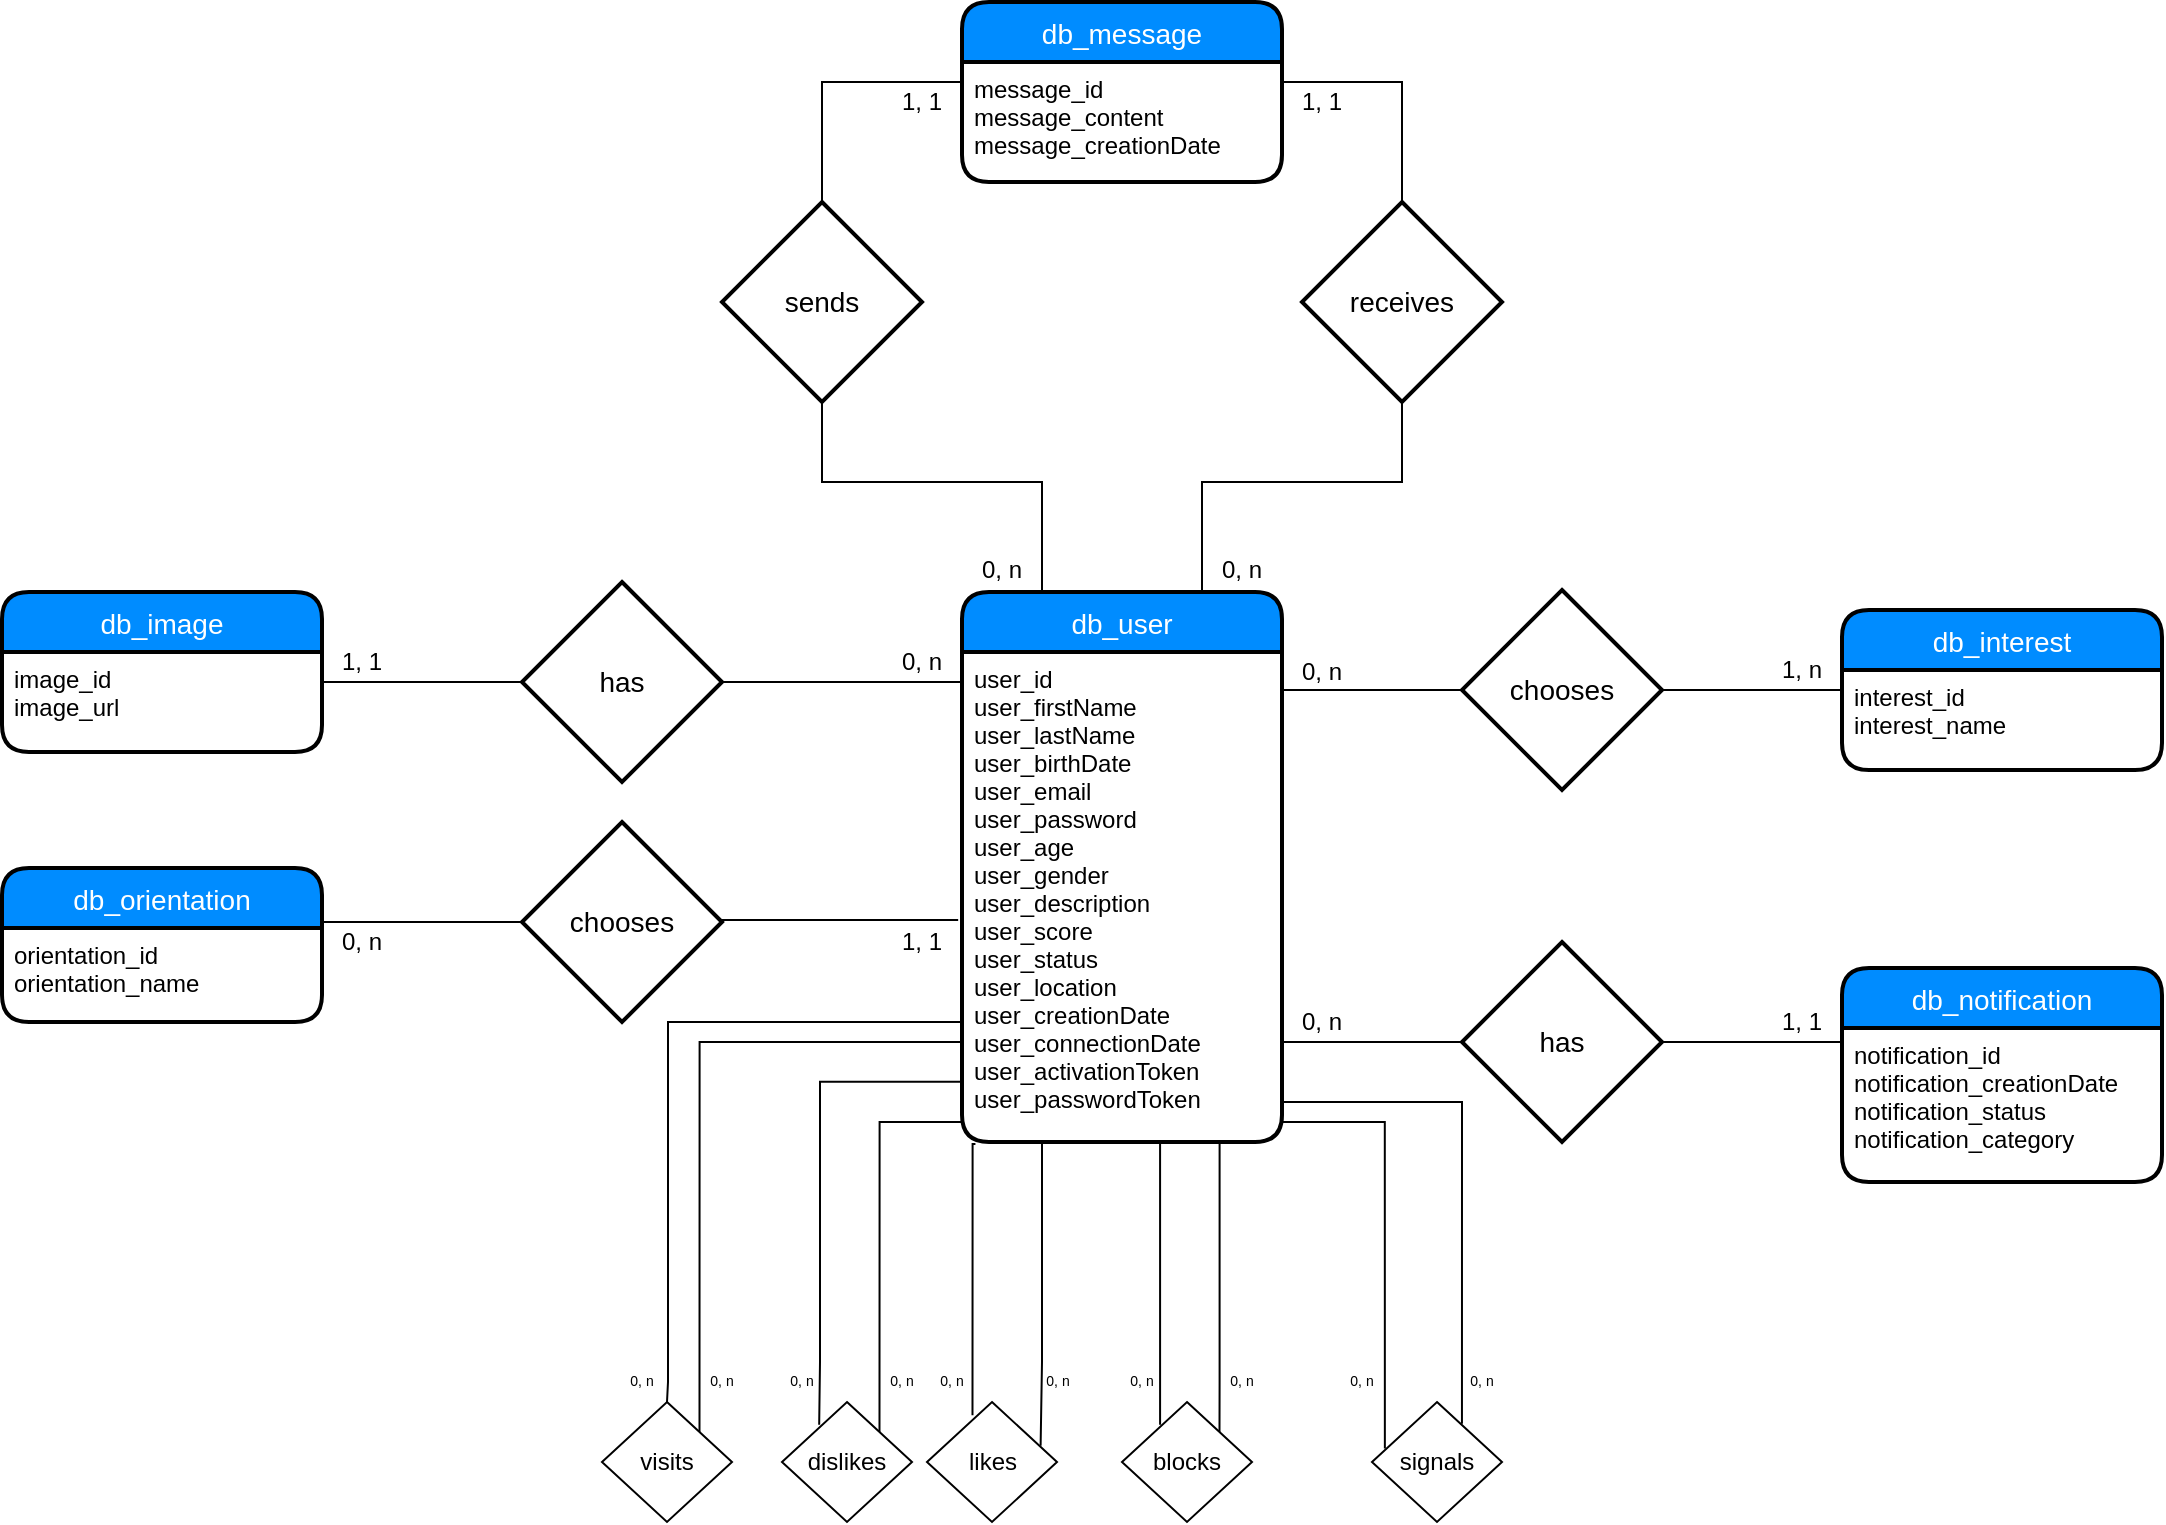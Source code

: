 <mxfile version="10.5.9" type="device"><diagram id="_SwM9x7nwZPYkY9nKAjq" name="Page-1"><mxGraphModel dx="1181" dy="1181" grid="1" gridSize="10" guides="1" tooltips="1" connect="1" arrows="1" fold="1" page="1" pageScale="1" pageWidth="1169" pageHeight="827" math="0" shadow="0"><root><mxCell id="0"/><mxCell id="1" parent="0"/><mxCell id="89mlXyMhEsdL8eC8-qpa-21" value="db_image" style="swimlane;childLayout=stackLayout;horizontal=1;startSize=30;horizontalStack=0;fillColor=#008cff;fontColor=#FFFFFF;rounded=1;fontSize=14;fontStyle=0;strokeWidth=2;resizeParent=0;resizeLast=1;shadow=0;dashed=0;align=center;" parent="1" vertex="1"><mxGeometry x="40" y="335" width="160" height="80" as="geometry"/></mxCell><mxCell id="89mlXyMhEsdL8eC8-qpa-22" value="image_id&#10;image_url&#10;" style="align=left;strokeColor=none;fillColor=none;spacingLeft=4;fontSize=12;verticalAlign=top;resizable=0;rotatable=0;part=1;" parent="89mlXyMhEsdL8eC8-qpa-21" vertex="1"><mxGeometry y="30" width="160" height="50" as="geometry"/></mxCell><mxCell id="89mlXyMhEsdL8eC8-qpa-23" value="db_message" style="swimlane;childLayout=stackLayout;horizontal=1;startSize=30;horizontalStack=0;fillColor=#008cff;fontColor=#FFFFFF;rounded=1;fontSize=14;fontStyle=0;strokeWidth=2;resizeParent=0;resizeLast=1;shadow=0;dashed=0;align=center;" parent="1" vertex="1"><mxGeometry x="520" y="40" width="160" height="90" as="geometry"/></mxCell><mxCell id="89mlXyMhEsdL8eC8-qpa-24" value="message_id&#10;message_content&#10;message_creationDate&#10;" style="align=left;strokeColor=none;fillColor=none;spacingLeft=4;fontSize=12;verticalAlign=top;resizable=0;rotatable=0;part=1;" parent="89mlXyMhEsdL8eC8-qpa-23" vertex="1"><mxGeometry y="30" width="160" height="60" as="geometry"/></mxCell><mxCell id="89mlXyMhEsdL8eC8-qpa-25" value="db_interest" style="swimlane;childLayout=stackLayout;horizontal=1;startSize=30;horizontalStack=0;fillColor=#008cff;fontColor=#FFFFFF;rounded=1;fontSize=14;fontStyle=0;strokeWidth=2;resizeParent=0;resizeLast=1;shadow=0;dashed=0;align=center;" parent="1" vertex="1"><mxGeometry x="960" y="344" width="160" height="80" as="geometry"/></mxCell><mxCell id="89mlXyMhEsdL8eC8-qpa-26" value="interest_id&#10;interest_name&#10;" style="align=left;strokeColor=none;fillColor=none;spacingLeft=4;fontSize=12;verticalAlign=top;resizable=0;rotatable=0;part=1;" parent="89mlXyMhEsdL8eC8-qpa-25" vertex="1"><mxGeometry y="30" width="160" height="50" as="geometry"/></mxCell><mxCell id="o2X1R24S8M6jccr-wpOY-11" style="edgeStyle=orthogonalEdgeStyle;rounded=0;orthogonalLoop=1;jettySize=auto;html=1;entryX=0.692;entryY=0.182;entryDx=0;entryDy=0;entryPerimeter=0;endArrow=none;endFill=0;" edge="1" parent="1" source="89mlXyMhEsdL8eC8-qpa-27" target="o2X1R24S8M6jccr-wpOY-3"><mxGeometry relative="1" as="geometry"><Array as="points"><mxPoint x="770" y="590"/></Array></mxGeometry></mxCell><mxCell id="89mlXyMhEsdL8eC8-qpa-27" value="db_user" style="swimlane;childLayout=stackLayout;horizontal=1;startSize=30;horizontalStack=0;fillColor=#008cff;fontColor=#FFFFFF;rounded=1;fontSize=14;fontStyle=0;strokeWidth=2;resizeParent=0;resizeLast=1;shadow=0;dashed=0;align=center;" parent="1" vertex="1"><mxGeometry x="520" y="335" width="160" height="275" as="geometry"/></mxCell><mxCell id="89mlXyMhEsdL8eC8-qpa-28" value="user_id&#10;user_firstName&#10;user_lastName&#10;user_birthDate&#10;user_email&#10;user_password&#10;user_age&#10;user_gender&#10;user_description&#10;user_score&#10;user_status&#10;user_location&#10;user_creationDate&#10;user_connectionDate&#10;user_activationToken&#10;user_passwordToken" style="align=left;strokeColor=none;fillColor=none;spacingLeft=4;fontSize=12;verticalAlign=top;resizable=0;rotatable=0;part=1;" parent="89mlXyMhEsdL8eC8-qpa-27" vertex="1"><mxGeometry y="30" width="160" height="245" as="geometry"/></mxCell><mxCell id="89mlXyMhEsdL8eC8-qpa-29" value="db_notification" style="swimlane;childLayout=stackLayout;horizontal=1;startSize=30;horizontalStack=0;fillColor=#008cff;fontColor=#FFFFFF;rounded=1;fontSize=14;fontStyle=0;strokeWidth=2;resizeParent=0;resizeLast=1;shadow=0;dashed=0;align=center;" parent="1" vertex="1"><mxGeometry x="960" y="523" width="160" height="107" as="geometry"/></mxCell><mxCell id="89mlXyMhEsdL8eC8-qpa-30" value="notification_id&#10;notification_creationDate&#10;notification_status&#10;notification_category" style="align=left;strokeColor=none;fillColor=none;spacingLeft=4;fontSize=12;verticalAlign=top;resizable=0;rotatable=0;part=1;" parent="89mlXyMhEsdL8eC8-qpa-29" vertex="1"><mxGeometry y="30" width="160" height="77" as="geometry"/></mxCell><mxCell id="89mlXyMhEsdL8eC8-qpa-33" style="edgeStyle=orthogonalEdgeStyle;rounded=0;orthogonalLoop=1;jettySize=auto;html=1;endArrow=none;endFill=0;" parent="1" source="89mlXyMhEsdL8eC8-qpa-42" target="89mlXyMhEsdL8eC8-qpa-27" edge="1"><mxGeometry relative="1" as="geometry"><mxPoint x="517" y="370" as="targetPoint"/><Array as="points"><mxPoint x="450" y="280"/><mxPoint x="560" y="280"/></Array></mxGeometry></mxCell><mxCell id="89mlXyMhEsdL8eC8-qpa-34" style="edgeStyle=orthogonalEdgeStyle;rounded=0;orthogonalLoop=1;jettySize=auto;html=1;endArrow=none;endFill=0;entryX=0.75;entryY=0;entryDx=0;entryDy=0;" parent="1" source="89mlXyMhEsdL8eC8-qpa-24" target="89mlXyMhEsdL8eC8-qpa-27" edge="1"><mxGeometry relative="1" as="geometry"><mxPoint x="640" y="349" as="targetPoint"/><Array as="points"><mxPoint x="740" y="80"/><mxPoint x="740" y="280"/><mxPoint x="640" y="280"/></Array></mxGeometry></mxCell><mxCell id="89mlXyMhEsdL8eC8-qpa-35" style="edgeStyle=orthogonalEdgeStyle;rounded=0;orthogonalLoop=1;jettySize=auto;html=1;startArrow=none;startFill=0;endArrow=none;endFill=0;entryX=1;entryY=0.167;entryDx=0;entryDy=0;entryPerimeter=0;" parent="1" source="89mlXyMhEsdL8eC8-qpa-44" target="89mlXyMhEsdL8eC8-qpa-21" edge="1"><mxGeometry relative="1" as="geometry"><mxPoint x="260" y="540" as="targetPoint"/><Array as="points"><mxPoint x="210" y="380"/><mxPoint x="210" y="380"/></Array></mxGeometry></mxCell><mxCell id="89mlXyMhEsdL8eC8-qpa-36" style="edgeStyle=orthogonalEdgeStyle;rounded=0;orthogonalLoop=1;jettySize=auto;html=1;endArrow=none;endFill=0;" parent="1" source="89mlXyMhEsdL8eC8-qpa-46" target="89mlXyMhEsdL8eC8-qpa-26" edge="1"><mxGeometry relative="1" as="geometry"><Array as="points"><mxPoint x="960" y="384"/></Array></mxGeometry></mxCell><mxCell id="89mlXyMhEsdL8eC8-qpa-37" style="edgeStyle=orthogonalEdgeStyle;rounded=0;orthogonalLoop=1;jettySize=auto;html=1;entryX=0;entryY=0.5;entryDx=0;entryDy=0;endArrow=none;endFill=0;" parent="1" source="89mlXyMhEsdL8eC8-qpa-28" target="89mlXyMhEsdL8eC8-qpa-29" edge="1"><mxGeometry relative="1" as="geometry"><Array as="points"><mxPoint x="740" y="560"/><mxPoint x="740" y="560"/></Array></mxGeometry></mxCell><mxCell id="89mlXyMhEsdL8eC8-qpa-42" value="sends&lt;br&gt;" style="shape=rhombus;strokeWidth=2;fontSize=17;perimeter=rhombusPerimeter;whiteSpace=wrap;html=1;align=center;fontSize=14;" parent="1" vertex="1"><mxGeometry x="400" y="140" width="100" height="100" as="geometry"/></mxCell><mxCell id="89mlXyMhEsdL8eC8-qpa-43" style="edgeStyle=orthogonalEdgeStyle;rounded=0;orthogonalLoop=1;jettySize=auto;html=1;endArrow=none;endFill=0;" parent="1" source="89mlXyMhEsdL8eC8-qpa-24" target="89mlXyMhEsdL8eC8-qpa-42" edge="1"><mxGeometry relative="1" as="geometry"><mxPoint x="520" y="80.059" as="sourcePoint"/><mxPoint x="520" y="369.471" as="targetPoint"/><Array as="points"><mxPoint x="450" y="80"/></Array></mxGeometry></mxCell><mxCell id="89mlXyMhEsdL8eC8-qpa-44" value="has" style="shape=rhombus;strokeWidth=2;fontSize=17;perimeter=rhombusPerimeter;whiteSpace=wrap;html=1;align=center;fontSize=14;" parent="1" vertex="1"><mxGeometry x="300" y="330" width="100" height="100" as="geometry"/></mxCell><mxCell id="89mlXyMhEsdL8eC8-qpa-45" style="edgeStyle=orthogonalEdgeStyle;rounded=0;orthogonalLoop=1;jettySize=auto;html=1;startArrow=none;startFill=0;endArrow=none;endFill=0;" parent="1" source="89mlXyMhEsdL8eC8-qpa-28" target="89mlXyMhEsdL8eC8-qpa-44" edge="1"><mxGeometry relative="1" as="geometry"><mxPoint x="520" y="435.353" as="sourcePoint"/><mxPoint x="200" y="435.353" as="targetPoint"/><Array as="points"><mxPoint x="440" y="380"/><mxPoint x="440" y="380"/></Array></mxGeometry></mxCell><mxCell id="89mlXyMhEsdL8eC8-qpa-47" value="has&lt;br&gt;" style="shape=rhombus;strokeWidth=2;fontSize=17;perimeter=rhombusPerimeter;whiteSpace=wrap;html=1;align=center;fontSize=14;labelBorderColor=none;" parent="1" vertex="1"><mxGeometry x="770" y="510" width="100" height="100" as="geometry"/></mxCell><mxCell id="89mlXyMhEsdL8eC8-qpa-48" value="receives" style="shape=rhombus;strokeWidth=2;fontSize=17;perimeter=rhombusPerimeter;whiteSpace=wrap;html=1;align=center;fontSize=14;" parent="1" vertex="1"><mxGeometry x="690" y="140" width="100" height="100" as="geometry"/></mxCell><mxCell id="89mlXyMhEsdL8eC8-qpa-49" value="0, n&lt;br&gt;" style="text;html=1;strokeColor=none;fillColor=none;align=center;verticalAlign=middle;whiteSpace=wrap;rounded=1;shadow=0;perimeterSpacing=1;strokeWidth=2;" parent="1" vertex="1"><mxGeometry x="480" y="360" width="40" height="20" as="geometry"/></mxCell><mxCell id="89mlXyMhEsdL8eC8-qpa-50" value="1, 1&lt;br&gt;" style="text;html=1;strokeColor=none;fillColor=none;align=center;verticalAlign=middle;whiteSpace=wrap;rounded=1;shadow=0;perimeterSpacing=1;strokeWidth=2;" parent="1" vertex="1"><mxGeometry x="200" y="360" width="40" height="20" as="geometry"/></mxCell><mxCell id="89mlXyMhEsdL8eC8-qpa-51" value="0, n&lt;br&gt;" style="text;html=1;strokeColor=none;fillColor=none;align=center;verticalAlign=middle;whiteSpace=wrap;rounded=1;shadow=0;perimeterSpacing=1;strokeWidth=2;" parent="1" vertex="1"><mxGeometry x="680" y="540" width="40" height="20" as="geometry"/></mxCell><mxCell id="89mlXyMhEsdL8eC8-qpa-52" value="1, 1&lt;br&gt;" style="text;html=1;strokeColor=none;fillColor=none;align=center;verticalAlign=middle;whiteSpace=wrap;rounded=1;shadow=0;perimeterSpacing=1;strokeWidth=2;arcSize=20;" parent="1" vertex="1"><mxGeometry x="920" y="540" width="40" height="20" as="geometry"/></mxCell><mxCell id="89mlXyMhEsdL8eC8-qpa-53" value="0, n&lt;br&gt;" style="text;html=1;strokeColor=none;fillColor=none;align=center;verticalAlign=middle;whiteSpace=wrap;rounded=1;shadow=0;perimeterSpacing=1;strokeWidth=2;" parent="1" vertex="1"><mxGeometry x="640" y="314" width="40" height="20" as="geometry"/></mxCell><mxCell id="89mlXyMhEsdL8eC8-qpa-54" value="1, 1&lt;br&gt;" style="text;html=1;strokeColor=none;fillColor=none;align=center;verticalAlign=middle;whiteSpace=wrap;rounded=1;shadow=0;perimeterSpacing=1;strokeWidth=2;" parent="1" vertex="1"><mxGeometry x="680" y="80" width="40" height="20" as="geometry"/></mxCell><mxCell id="89mlXyMhEsdL8eC8-qpa-55" value="1, 1&lt;br&gt;" style="text;html=1;strokeColor=none;fillColor=none;align=center;verticalAlign=middle;whiteSpace=wrap;rounded=1;shadow=0;perimeterSpacing=1;strokeWidth=2;" parent="1" vertex="1"><mxGeometry x="480" y="80" width="40" height="20" as="geometry"/></mxCell><mxCell id="89mlXyMhEsdL8eC8-qpa-56" value="0, n&lt;br&gt;" style="text;html=1;strokeColor=none;fillColor=none;align=center;verticalAlign=middle;whiteSpace=wrap;rounded=1;shadow=0;perimeterSpacing=1;strokeWidth=2;" parent="1" vertex="1"><mxGeometry x="520" y="314" width="40" height="20" as="geometry"/></mxCell><mxCell id="89mlXyMhEsdL8eC8-qpa-57" value="1, n" style="text;html=1;strokeColor=none;fillColor=none;align=center;verticalAlign=middle;whiteSpace=wrap;rounded=1;shadow=0;perimeterSpacing=1;strokeWidth=2;" parent="1" vertex="1"><mxGeometry x="920" y="364" width="40" height="20" as="geometry"/></mxCell><mxCell id="89mlXyMhEsdL8eC8-qpa-58" value="0, n&lt;br&gt;" style="text;html=1;strokeColor=none;fillColor=none;align=center;verticalAlign=middle;whiteSpace=wrap;rounded=1;shadow=0;perimeterSpacing=1;strokeWidth=2;" parent="1" vertex="1"><mxGeometry x="680" y="365" width="40" height="20" as="geometry"/></mxCell><mxCell id="89mlXyMhEsdL8eC8-qpa-46" value="chooses" style="shape=rhombus;strokeWidth=2;fontSize=17;perimeter=rhombusPerimeter;whiteSpace=wrap;html=1;align=center;fontSize=14;" parent="1" vertex="1"><mxGeometry x="770" y="334" width="100" height="100" as="geometry"/></mxCell><mxCell id="89mlXyMhEsdL8eC8-qpa-61" style="edgeStyle=orthogonalEdgeStyle;rounded=0;orthogonalLoop=1;jettySize=auto;html=1;endArrow=none;endFill=0;" parent="1" source="89mlXyMhEsdL8eC8-qpa-28" target="89mlXyMhEsdL8eC8-qpa-46" edge="1"><mxGeometry relative="1" as="geometry"><mxPoint x="680" y="380.059" as="sourcePoint"/><mxPoint x="960" y="435.353" as="targetPoint"/><Array as="points"><mxPoint x="700" y="384"/><mxPoint x="700" y="384"/></Array></mxGeometry></mxCell><mxCell id="o2X1R24S8M6jccr-wpOY-3" value="signals" style="rhombus;whiteSpace=wrap;html=1;" vertex="1" parent="1"><mxGeometry x="725" y="740" width="65" height="60" as="geometry"/></mxCell><mxCell id="o2X1R24S8M6jccr-wpOY-4" value="likes&lt;br&gt;" style="rhombus;whiteSpace=wrap;html=1;" vertex="1" parent="1"><mxGeometry x="502.5" y="740" width="65" height="60" as="geometry"/></mxCell><mxCell id="o2X1R24S8M6jccr-wpOY-5" value="blocks" style="rhombus;whiteSpace=wrap;html=1;" vertex="1" parent="1"><mxGeometry x="600" y="740" width="65" height="60" as="geometry"/></mxCell><mxCell id="o2X1R24S8M6jccr-wpOY-6" style="edgeStyle=orthogonalEdgeStyle;rounded=0;orthogonalLoop=1;jettySize=auto;html=1;endArrow=none;endFill=0;exitX=0.619;exitY=1.002;exitDx=0;exitDy=0;exitPerimeter=0;entryX=0.293;entryY=0.19;entryDx=0;entryDy=0;entryPerimeter=0;" edge="1" parent="1" source="89mlXyMhEsdL8eC8-qpa-28" target="o2X1R24S8M6jccr-wpOY-5"><mxGeometry relative="1" as="geometry"><mxPoint x="609" y="759" as="targetPoint"/><Array as="points"/></mxGeometry></mxCell><mxCell id="o2X1R24S8M6jccr-wpOY-7" style="edgeStyle=orthogonalEdgeStyle;rounded=0;orthogonalLoop=1;jettySize=auto;html=1;endArrow=none;endFill=0;entryX=0.35;entryY=0.11;entryDx=0;entryDy=0;exitX=0.042;exitY=1.004;exitDx=0;exitDy=0;exitPerimeter=0;entryPerimeter=0;" edge="1" parent="1" source="89mlXyMhEsdL8eC8-qpa-28" target="o2X1R24S8M6jccr-wpOY-4"><mxGeometry relative="1" as="geometry"><mxPoint x="535" y="609" as="sourcePoint"/><mxPoint x="454" y="735" as="targetPoint"/><Array as="points"><mxPoint x="525" y="611"/></Array></mxGeometry></mxCell><mxCell id="o2X1R24S8M6jccr-wpOY-8" style="edgeStyle=orthogonalEdgeStyle;rounded=0;orthogonalLoop=1;jettySize=auto;html=1;endArrow=none;endFill=0;entryX=0.099;entryY=0.388;entryDx=0;entryDy=0;entryPerimeter=0;" edge="1" parent="1" source="89mlXyMhEsdL8eC8-qpa-28" target="o2X1R24S8M6jccr-wpOY-3"><mxGeometry relative="1" as="geometry"><mxPoint x="710" y="730" as="targetPoint"/><Array as="points"><mxPoint x="731" y="600"/></Array></mxGeometry></mxCell><mxCell id="o2X1R24S8M6jccr-wpOY-9" style="edgeStyle=orthogonalEdgeStyle;rounded=0;orthogonalLoop=1;jettySize=auto;html=1;entryX=0.874;entryY=0.364;entryDx=0;entryDy=0;entryPerimeter=0;endArrow=none;endFill=0;" edge="1" parent="1" source="89mlXyMhEsdL8eC8-qpa-28" target="o2X1R24S8M6jccr-wpOY-4"><mxGeometry relative="1" as="geometry"><Array as="points"><mxPoint x="560" y="720"/><mxPoint x="560" y="720"/></Array></mxGeometry></mxCell><mxCell id="o2X1R24S8M6jccr-wpOY-10" style="edgeStyle=orthogonalEdgeStyle;rounded=0;orthogonalLoop=1;jettySize=auto;html=1;endArrow=none;endFill=0;entryX=1;entryY=0;entryDx=0;entryDy=0;" edge="1" parent="1" source="89mlXyMhEsdL8eC8-qpa-28" target="o2X1R24S8M6jccr-wpOY-5"><mxGeometry relative="1" as="geometry"><mxPoint x="650" y="730" as="targetPoint"/><Array as="points"><mxPoint x="649" y="730"/></Array></mxGeometry></mxCell><mxCell id="o2X1R24S8M6jccr-wpOY-12" value="dislikes" style="rhombus;whiteSpace=wrap;html=1;" vertex="1" parent="1"><mxGeometry x="430" y="740" width="65" height="60" as="geometry"/></mxCell><mxCell id="o2X1R24S8M6jccr-wpOY-13" style="edgeStyle=orthogonalEdgeStyle;rounded=0;orthogonalLoop=1;jettySize=auto;html=1;endArrow=none;endFill=0;exitX=-0.003;exitY=0.877;exitDx=0;exitDy=0;exitPerimeter=0;entryX=0.286;entryY=0.19;entryDx=0;entryDy=0;entryPerimeter=0;" edge="1" parent="1" source="89mlXyMhEsdL8eC8-qpa-28" target="o2X1R24S8M6jccr-wpOY-12"><mxGeometry relative="1" as="geometry"><mxPoint x="358" y="488" as="targetPoint"/><Array as="points"><mxPoint x="449" y="580"/><mxPoint x="449" y="720"/></Array></mxGeometry></mxCell><mxCell id="o2X1R24S8M6jccr-wpOY-14" style="edgeStyle=orthogonalEdgeStyle;rounded=0;orthogonalLoop=1;jettySize=auto;html=1;entryX=1;entryY=0;entryDx=0;entryDy=0;endArrow=none;endFill=0;" edge="1" parent="1" source="89mlXyMhEsdL8eC8-qpa-28" target="o2X1R24S8M6jccr-wpOY-12"><mxGeometry relative="1" as="geometry"><Array as="points"><mxPoint x="479" y="600"/></Array></mxGeometry></mxCell><mxCell id="o2X1R24S8M6jccr-wpOY-15" value="0, n&lt;br style=&quot;font-size: 7px;&quot;&gt;" style="text;html=1;strokeColor=none;fillColor=none;align=center;verticalAlign=middle;whiteSpace=wrap;rounded=1;shadow=0;perimeterSpacing=1;strokeWidth=2;fontSize=7;" vertex="1" parent="1"><mxGeometry x="470" y="720" width="40" height="20" as="geometry"/></mxCell><mxCell id="o2X1R24S8M6jccr-wpOY-16" value="0, n&lt;br style=&quot;font-size: 7px;&quot;&gt;" style="text;html=1;strokeColor=none;fillColor=none;align=center;verticalAlign=middle;whiteSpace=wrap;rounded=1;shadow=0;perimeterSpacing=1;strokeWidth=2;fontSize=7;" vertex="1" parent="1"><mxGeometry x="420" y="720" width="40" height="20" as="geometry"/></mxCell><mxCell id="o2X1R24S8M6jccr-wpOY-24" value="0, n&lt;br style=&quot;font-size: 7px;&quot;&gt;" style="text;html=1;strokeColor=none;fillColor=none;align=center;verticalAlign=middle;whiteSpace=wrap;rounded=1;shadow=0;perimeterSpacing=1;strokeWidth=2;fontSize=7;" vertex="1" parent="1"><mxGeometry x="590" y="720" width="40" height="20" as="geometry"/></mxCell><mxCell id="o2X1R24S8M6jccr-wpOY-18" value="0, n&lt;br style=&quot;font-size: 7px;&quot;&gt;" style="text;html=1;strokeColor=none;fillColor=none;align=center;verticalAlign=middle;whiteSpace=wrap;rounded=1;shadow=0;perimeterSpacing=1;strokeWidth=2;fontSize=7;" vertex="1" parent="1"><mxGeometry x="640" y="720" width="40" height="20" as="geometry"/></mxCell><mxCell id="o2X1R24S8M6jccr-wpOY-19" value="0, n&lt;br style=&quot;font-size: 7px;&quot;&gt;" style="text;html=1;strokeColor=none;fillColor=none;align=center;verticalAlign=middle;whiteSpace=wrap;rounded=1;shadow=0;perimeterSpacing=1;strokeWidth=2;fontSize=7;" vertex="1" parent="1"><mxGeometry x="760" y="720" width="40" height="20" as="geometry"/></mxCell><mxCell id="o2X1R24S8M6jccr-wpOY-20" value="0, n&lt;br style=&quot;font-size: 7px;&quot;&gt;" style="text;html=1;strokeColor=none;fillColor=none;align=center;verticalAlign=middle;whiteSpace=wrap;rounded=1;shadow=0;perimeterSpacing=1;strokeWidth=2;fontSize=7;" vertex="1" parent="1"><mxGeometry x="700" y="720" width="40" height="20" as="geometry"/></mxCell><mxCell id="o2X1R24S8M6jccr-wpOY-21" value="0, n&lt;br style=&quot;font-size: 7px;&quot;&gt;" style="text;html=1;strokeColor=none;fillColor=none;align=center;verticalAlign=middle;whiteSpace=wrap;rounded=1;shadow=0;perimeterSpacing=1;strokeWidth=2;fontSize=7;" vertex="1" parent="1"><mxGeometry x="547.5" y="720" width="40" height="20" as="geometry"/></mxCell><mxCell id="o2X1R24S8M6jccr-wpOY-22" value="0, n&lt;br style=&quot;font-size: 7px;&quot;&gt;" style="text;html=1;strokeColor=none;fillColor=none;align=center;verticalAlign=middle;whiteSpace=wrap;rounded=1;shadow=0;perimeterSpacing=1;strokeWidth=2;fontSize=7;" vertex="1" parent="1"><mxGeometry x="495" y="720" width="40" height="20" as="geometry"/></mxCell><mxCell id="o2X1R24S8M6jccr-wpOY-26" value="db_orientation" style="swimlane;childLayout=stackLayout;horizontal=1;startSize=30;horizontalStack=0;fillColor=#008cff;fontColor=#FFFFFF;rounded=1;fontSize=14;fontStyle=0;strokeWidth=2;resizeParent=0;resizeLast=1;shadow=0;dashed=0;align=center;" vertex="1" parent="1"><mxGeometry x="40" y="473" width="160" height="77" as="geometry"/></mxCell><mxCell id="o2X1R24S8M6jccr-wpOY-27" value="orientation_id&#10;orientation_name&#10;" style="align=left;strokeColor=none;fillColor=none;spacingLeft=4;fontSize=12;verticalAlign=top;resizable=0;rotatable=0;part=1;" vertex="1" parent="o2X1R24S8M6jccr-wpOY-26"><mxGeometry y="30" width="160" height="47" as="geometry"/></mxCell><mxCell id="o2X1R24S8M6jccr-wpOY-28" style="edgeStyle=orthogonalEdgeStyle;rounded=0;orthogonalLoop=1;jettySize=auto;html=1;entryX=-0.012;entryY=0.547;entryDx=0;entryDy=0;entryPerimeter=0;endArrow=none;endFill=0;fontSize=9;" edge="1" parent="1" source="o2X1R24S8M6jccr-wpOY-27" target="89mlXyMhEsdL8eC8-qpa-28"><mxGeometry relative="1" as="geometry"><Array as="points"><mxPoint x="200" y="500"/><mxPoint x="360" y="500"/></Array></mxGeometry></mxCell><mxCell id="o2X1R24S8M6jccr-wpOY-29" value="chooses" style="shape=rhombus;strokeWidth=2;fontSize=17;perimeter=rhombusPerimeter;whiteSpace=wrap;html=1;align=center;fontSize=14;" vertex="1" parent="1"><mxGeometry x="300" y="450" width="100" height="100" as="geometry"/></mxCell><mxCell id="o2X1R24S8M6jccr-wpOY-30" value="0, n&lt;br&gt;" style="text;html=1;strokeColor=none;fillColor=none;align=center;verticalAlign=middle;whiteSpace=wrap;rounded=1;shadow=0;perimeterSpacing=1;strokeWidth=2;" vertex="1" parent="1"><mxGeometry x="200" y="500" width="40" height="20" as="geometry"/></mxCell><mxCell id="o2X1R24S8M6jccr-wpOY-31" value="1, 1&lt;br&gt;" style="text;html=1;strokeColor=none;fillColor=none;align=center;verticalAlign=middle;whiteSpace=wrap;rounded=1;shadow=0;perimeterSpacing=1;strokeWidth=2;" vertex="1" parent="1"><mxGeometry x="480" y="500" width="40" height="20" as="geometry"/></mxCell><mxCell id="o2X1R24S8M6jccr-wpOY-33" value="visits" style="rhombus;whiteSpace=wrap;html=1;" vertex="1" parent="1"><mxGeometry x="340" y="740" width="65" height="60" as="geometry"/></mxCell><mxCell id="o2X1R24S8M6jccr-wpOY-34" style="edgeStyle=orthogonalEdgeStyle;rounded=0;orthogonalLoop=1;jettySize=auto;html=1;entryX=0.5;entryY=0;entryDx=0;entryDy=0;endArrow=none;endFill=0;fontSize=7;" edge="1" parent="1" source="89mlXyMhEsdL8eC8-qpa-28" target="o2X1R24S8M6jccr-wpOY-33"><mxGeometry relative="1" as="geometry"><Array as="points"><mxPoint x="373" y="550"/><mxPoint x="373" y="730"/></Array></mxGeometry></mxCell><mxCell id="o2X1R24S8M6jccr-wpOY-35" style="edgeStyle=orthogonalEdgeStyle;rounded=0;orthogonalLoop=1;jettySize=auto;html=1;entryX=1;entryY=0;entryDx=0;entryDy=0;endArrow=none;endFill=0;fontSize=7;" edge="1" parent="1" source="89mlXyMhEsdL8eC8-qpa-28" target="o2X1R24S8M6jccr-wpOY-33"><mxGeometry relative="1" as="geometry"><Array as="points"><mxPoint x="389" y="560"/></Array></mxGeometry></mxCell><mxCell id="o2X1R24S8M6jccr-wpOY-36" value="0, n&lt;br style=&quot;font-size: 7px;&quot;&gt;" style="text;html=1;strokeColor=none;fillColor=none;align=center;verticalAlign=middle;whiteSpace=wrap;rounded=1;shadow=0;perimeterSpacing=1;strokeWidth=2;fontSize=7;" vertex="1" parent="1"><mxGeometry x="340" y="720" width="40" height="20" as="geometry"/></mxCell><mxCell id="o2X1R24S8M6jccr-wpOY-37" value="0, n&lt;br style=&quot;font-size: 7px;&quot;&gt;" style="text;html=1;strokeColor=none;fillColor=none;align=center;verticalAlign=middle;whiteSpace=wrap;rounded=1;shadow=0;perimeterSpacing=1;strokeWidth=2;fontSize=7;" vertex="1" parent="1"><mxGeometry x="380" y="720" width="40" height="20" as="geometry"/></mxCell></root></mxGraphModel></diagram></mxfile>
